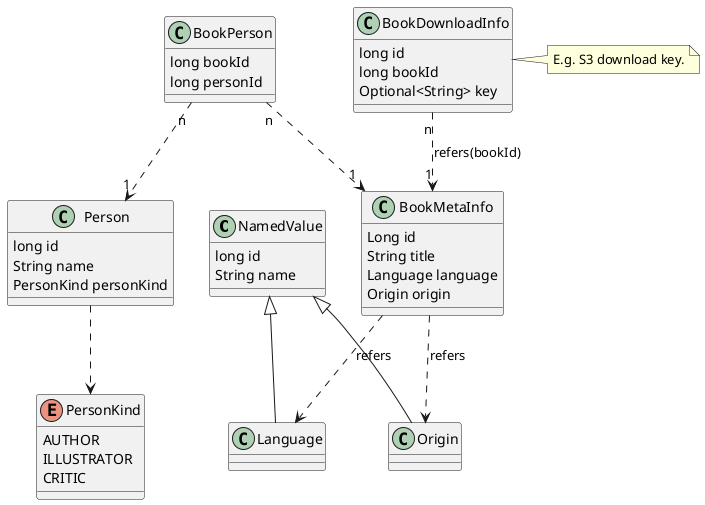 @startuml

class NamedValue {
  long id
  String name
}

class Language extends NamedValue

class Origin extends NamedValue

enum PersonKind {
  AUTHOR
  ILLUSTRATOR
  CRITIC
}

class Person {
  long id
  String name
  PersonKind personKind
}

Person ..> PersonKind

class BookMetaInfo {
    Long id
    String title
    Language language
    Origin origin
}

class BookPerson {
  long bookId
  long personId
}

BookPerson "n" ..> "1" BookMetaInfo
BookPerson "n" ..> "1" Person

class BookDownloadInfo {
  long id
  long bookId
  Optional<String> key
}

note right of BookDownloadInfo : E.g. S3 download key.

BookMetaInfo ..> Language : refers
BookMetaInfo ..> Origin : refers
BookDownloadInfo "n" ..> "1" BookMetaInfo : refers(bookId)

@enduml
